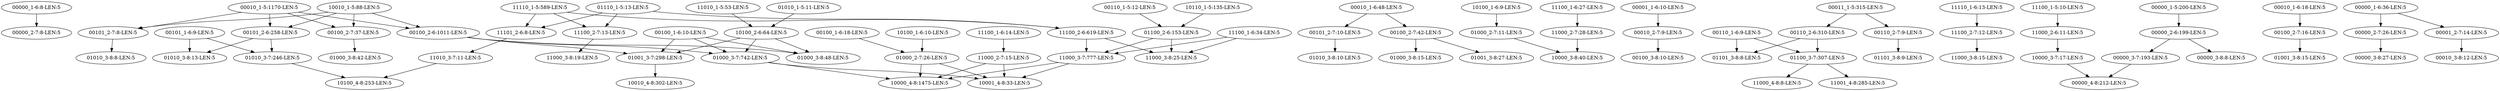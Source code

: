 digraph G {
    "00000_1-6:8-LEN:5" -> "00000_2-7:8-LEN:5";
    "00010_1-5:1170-LEN:5" -> "00101_2-6:258-LEN:5";
    "00010_1-5:1170-LEN:5" -> "00100_2-6:1011-LEN:5";
    "00010_1-5:1170-LEN:5" -> "00101_2-7:8-LEN:5";
    "00010_1-5:1170-LEN:5" -> "00100_2-7:37-LEN:5";
    "00101_2-7:10-LEN:5" -> "01010_3-8:10-LEN:5";
    "01010_3-7:246-LEN:5" -> "10100_4-8:253-LEN:5";
    "00110_1-5:12-LEN:5" -> "01100_2-6:153-LEN:5";
    "00101_2-6:258-LEN:5" -> "01010_3-7:246-LEN:5";
    "00101_2-6:258-LEN:5" -> "01010_3-8:13-LEN:5";
    "10010_1-5:88-LEN:5" -> "00101_2-6:258-LEN:5";
    "10010_1-5:88-LEN:5" -> "00100_2-6:1011-LEN:5";
    "10010_1-5:88-LEN:5" -> "00101_2-7:8-LEN:5";
    "10010_1-5:88-LEN:5" -> "00100_2-7:37-LEN:5";
    "10100_1-6:9-LEN:5" -> "01000_2-7:11-LEN:5";
    "10110_1-5:135-LEN:5" -> "01100_2-6:153-LEN:5";
    "00001_1-6:10-LEN:5" -> "00010_2-7:9-LEN:5";
    "01100_3-7:307-LEN:5" -> "11000_4-8:8-LEN:5";
    "01100_3-7:307-LEN:5" -> "11001_4-8:285-LEN:5";
    "11100_2-7:12-LEN:5" -> "11000_3-8:15-LEN:5";
    "01100_2-6:153-LEN:5" -> "11000_3-8:25-LEN:5";
    "01100_2-6:153-LEN:5" -> "11000_3-7:777-LEN:5";
    "00010_2-7:9-LEN:5" -> "00100_3-8:10-LEN:5";
    "00011_1-5:315-LEN:5" -> "00110_2-7:9-LEN:5";
    "00011_1-5:315-LEN:5" -> "00110_2-6:310-LEN:5";
    "00100_2-7:42-LEN:5" -> "01000_3-8:15-LEN:5";
    "00100_2-7:42-LEN:5" -> "01001_3-8:27-LEN:5";
    "11100_1-6:27-LEN:5" -> "11000_2-7:28-LEN:5";
    "00100_2-6:1011-LEN:5" -> "01001_3-7:298-LEN:5";
    "00100_2-6:1011-LEN:5" -> "01000_3-7:742-LEN:5";
    "00100_2-6:1011-LEN:5" -> "01000_3-8:48-LEN:5";
    "11000_2-7:28-LEN:5" -> "10000_3-8:40-LEN:5";
    "11100_1-5:10-LEN:5" -> "11000_2-6:11-LEN:5";
    "10100_1-6:10-LEN:5" -> "01000_2-7:26-LEN:5";
    "00000_1-5:200-LEN:5" -> "00000_2-6:199-LEN:5";
    "11010_1-5:53-LEN:5" -> "10100_2-6:64-LEN:5";
    "11110_1-6:13-LEN:5" -> "11100_2-7:12-LEN:5";
    "00100_2-7:16-LEN:5" -> "01001_3-8:15-LEN:5";
    "10000_3-7:17-LEN:5" -> "00000_4-8:212-LEN:5";
    "00101_2-7:8-LEN:5" -> "01010_3-8:8-LEN:5";
    "00100_1-6:10-LEN:5" -> "01001_3-7:298-LEN:5";
    "00100_1-6:10-LEN:5" -> "01000_3-7:742-LEN:5";
    "00100_1-6:10-LEN:5" -> "01000_3-8:48-LEN:5";
    "11110_1-5:589-LEN:5" -> "11100_2-6:619-LEN:5";
    "11110_1-5:589-LEN:5" -> "11101_2-6:8-LEN:5";
    "11110_1-5:589-LEN:5" -> "11100_2-7:13-LEN:5";
    "11000_2-6:11-LEN:5" -> "10000_3-7:17-LEN:5";
    "01010_1-5:11-LEN:5" -> "10100_2-6:64-LEN:5";
    "11100_1-6:14-LEN:5" -> "11000_2-7:15-LEN:5";
    "01001_3-7:298-LEN:5" -> "10010_4-8:302-LEN:5";
    "00000_2-7:26-LEN:5" -> "00000_3-8:27-LEN:5";
    "10100_2-6:64-LEN:5" -> "01001_3-7:298-LEN:5";
    "10100_2-6:64-LEN:5" -> "01000_3-7:742-LEN:5";
    "10100_2-6:64-LEN:5" -> "01000_3-8:48-LEN:5";
    "00010_1-6:18-LEN:5" -> "00100_2-7:16-LEN:5";
    "00100_2-7:37-LEN:5" -> "01000_3-8:42-LEN:5";
    "11000_3-7:777-LEN:5" -> "10000_4-8:1475-LEN:5";
    "11000_3-7:777-LEN:5" -> "10001_4-8:33-LEN:5";
    "00110_1-6:9-LEN:5" -> "01100_3-7:307-LEN:5";
    "00110_1-6:9-LEN:5" -> "01101_3-8:8-LEN:5";
    "00010_1-6:48-LEN:5" -> "00101_2-7:10-LEN:5";
    "00010_1-6:48-LEN:5" -> "00100_2-7:42-LEN:5";
    "11000_2-7:15-LEN:5" -> "10000_4-8:1475-LEN:5";
    "11000_2-7:15-LEN:5" -> "10001_4-8:33-LEN:5";
    "00101_1-6:9-LEN:5" -> "01010_3-7:246-LEN:5";
    "00101_1-6:9-LEN:5" -> "01010_3-8:13-LEN:5";
    "11100_1-6:34-LEN:5" -> "11000_3-8:25-LEN:5";
    "11100_1-6:34-LEN:5" -> "11000_3-7:777-LEN:5";
    "00000_3-7:193-LEN:5" -> "00000_4-8:212-LEN:5";
    "01000_3-7:742-LEN:5" -> "10000_4-8:1475-LEN:5";
    "01000_3-7:742-LEN:5" -> "10001_4-8:33-LEN:5";
    "01000_2-7:11-LEN:5" -> "10000_3-8:40-LEN:5";
    "11100_2-6:619-LEN:5" -> "11000_3-8:25-LEN:5";
    "11100_2-6:619-LEN:5" -> "11000_3-7:777-LEN:5";
    "00001_2-7:14-LEN:5" -> "00010_3-8:12-LEN:5";
    "01110_1-5:13-LEN:5" -> "11100_2-6:619-LEN:5";
    "01110_1-5:13-LEN:5" -> "11101_2-6:8-LEN:5";
    "01110_1-5:13-LEN:5" -> "11100_2-7:13-LEN:5";
    "00110_2-7:9-LEN:5" -> "01101_3-8:9-LEN:5";
    "01000_2-7:26-LEN:5" -> "10000_4-8:1475-LEN:5";
    "01000_2-7:26-LEN:5" -> "10001_4-8:33-LEN:5";
    "00110_2-6:310-LEN:5" -> "01100_3-7:307-LEN:5";
    "00110_2-6:310-LEN:5" -> "01101_3-8:8-LEN:5";
    "11101_2-6:8-LEN:5" -> "11010_3-7:11-LEN:5";
    "11100_2-7:13-LEN:5" -> "11000_3-8:19-LEN:5";
    "00100_1-6:18-LEN:5" -> "01000_2-7:26-LEN:5";
    "00000_1-6:36-LEN:5" -> "00000_2-7:26-LEN:5";
    "00000_1-6:36-LEN:5" -> "00001_2-7:14-LEN:5";
    "00000_2-6:199-LEN:5" -> "00000_3-7:193-LEN:5";
    "00000_2-6:199-LEN:5" -> "00000_3-8:8-LEN:5";
    "11010_3-7:11-LEN:5" -> "10100_4-8:253-LEN:5";
}
